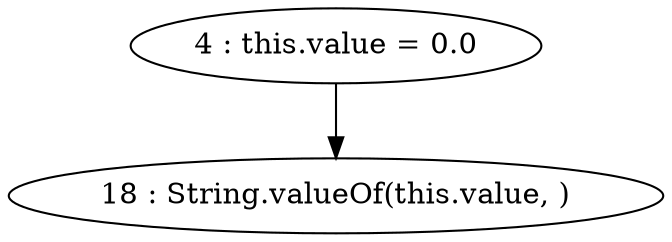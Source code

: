 digraph G {
"4 : this.value = 0.0"
"4 : this.value = 0.0" -> "18 : String.valueOf(this.value, )"
"18 : String.valueOf(this.value, )"
}